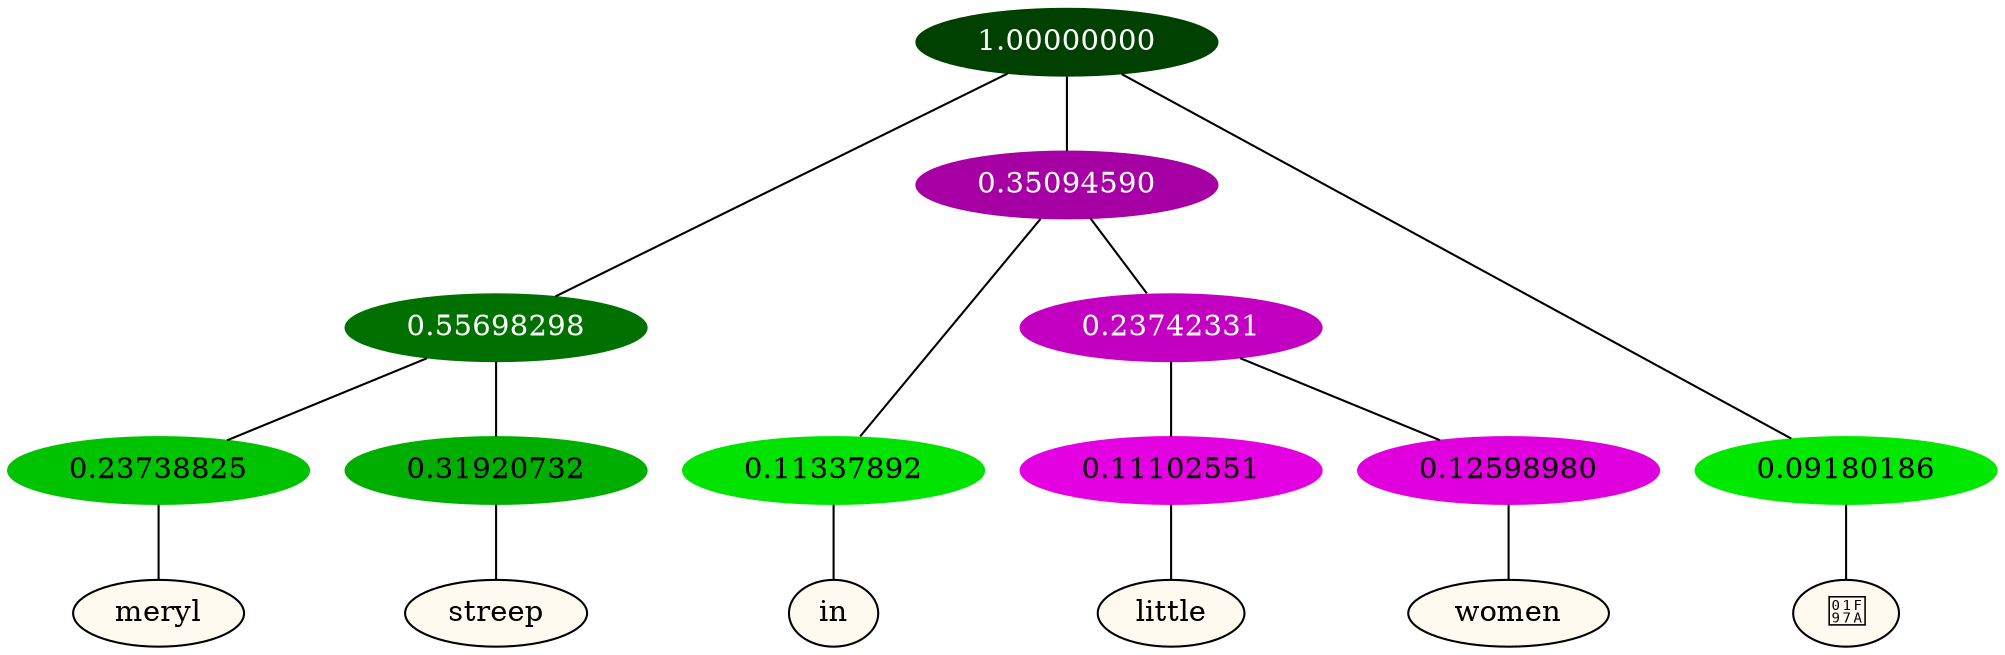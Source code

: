 graph {
	node [format=png height=0.15 nodesep=0.001 ordering=out overlap=prism overlap_scaling=0.01 ranksep=0.001 ratio=0.2 style=filled width=0.15]
	{
		rank=same
		a_w_4 [label=meryl color=black fillcolor=floralwhite style="filled,solid"]
		a_w_5 [label=streep color=black fillcolor=floralwhite style="filled,solid"]
		a_w_6 [label=in color=black fillcolor=floralwhite style="filled,solid"]
		a_w_8 [label=little color=black fillcolor=floralwhite style="filled,solid"]
		a_w_9 [label=women color=black fillcolor=floralwhite style="filled,solid"]
		a_w_3 [label="🥺" color=black fillcolor=floralwhite style="filled,solid"]
	}
	a_n_4 -- a_w_4
	a_n_5 -- a_w_5
	a_n_6 -- a_w_6
	a_n_8 -- a_w_8
	a_n_9 -- a_w_9
	a_n_3 -- a_w_3
	{
		rank=same
		a_n_4 [label=0.23738825 color="0.334 1.000 0.763" fontcolor=black]
		a_n_5 [label=0.31920732 color="0.334 1.000 0.681" fontcolor=black]
		a_n_6 [label=0.11337892 color="0.334 1.000 0.887" fontcolor=black]
		a_n_8 [label=0.11102551 color="0.835 1.000 0.889" fontcolor=black]
		a_n_9 [label=0.12598980 color="0.835 1.000 0.874" fontcolor=black]
		a_n_3 [label=0.09180186 color="0.334 1.000 0.908" fontcolor=black]
	}
	a_n_0 [label=1.00000000 color="0.334 1.000 0.250" fontcolor=grey99]
	a_n_1 [label=0.55698298 color="0.334 1.000 0.443" fontcolor=grey99]
	a_n_0 -- a_n_1
	a_n_2 [label=0.35094590 color="0.835 1.000 0.649" fontcolor=grey99]
	a_n_0 -- a_n_2
	a_n_0 -- a_n_3
	a_n_1 -- a_n_4
	a_n_1 -- a_n_5
	a_n_2 -- a_n_6
	a_n_7 [label=0.23742331 color="0.835 1.000 0.763" fontcolor=grey99]
	a_n_2 -- a_n_7
	a_n_7 -- a_n_8
	a_n_7 -- a_n_9
}
